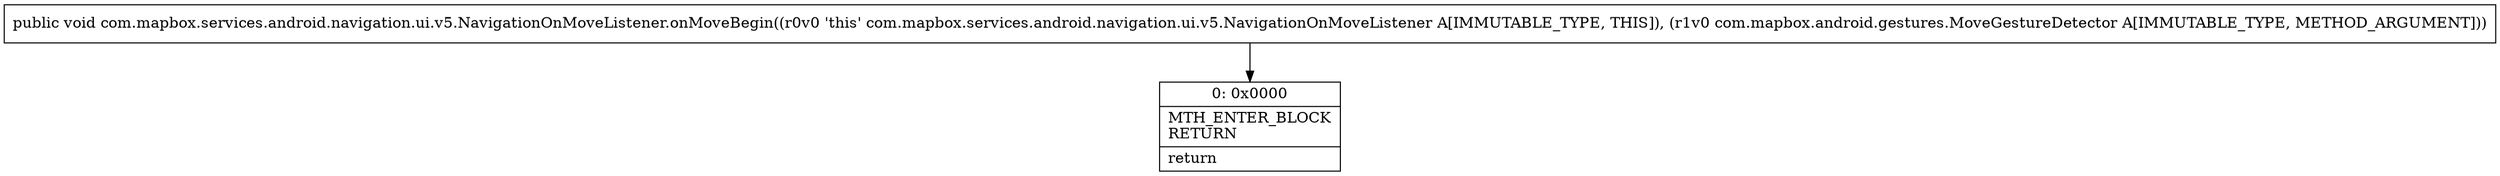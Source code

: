 digraph "CFG forcom.mapbox.services.android.navigation.ui.v5.NavigationOnMoveListener.onMoveBegin(Lcom\/mapbox\/android\/gestures\/MoveGestureDetector;)V" {
Node_0 [shape=record,label="{0\:\ 0x0000|MTH_ENTER_BLOCK\lRETURN\l|return\l}"];
MethodNode[shape=record,label="{public void com.mapbox.services.android.navigation.ui.v5.NavigationOnMoveListener.onMoveBegin((r0v0 'this' com.mapbox.services.android.navigation.ui.v5.NavigationOnMoveListener A[IMMUTABLE_TYPE, THIS]), (r1v0 com.mapbox.android.gestures.MoveGestureDetector A[IMMUTABLE_TYPE, METHOD_ARGUMENT])) }"];
MethodNode -> Node_0;
}

